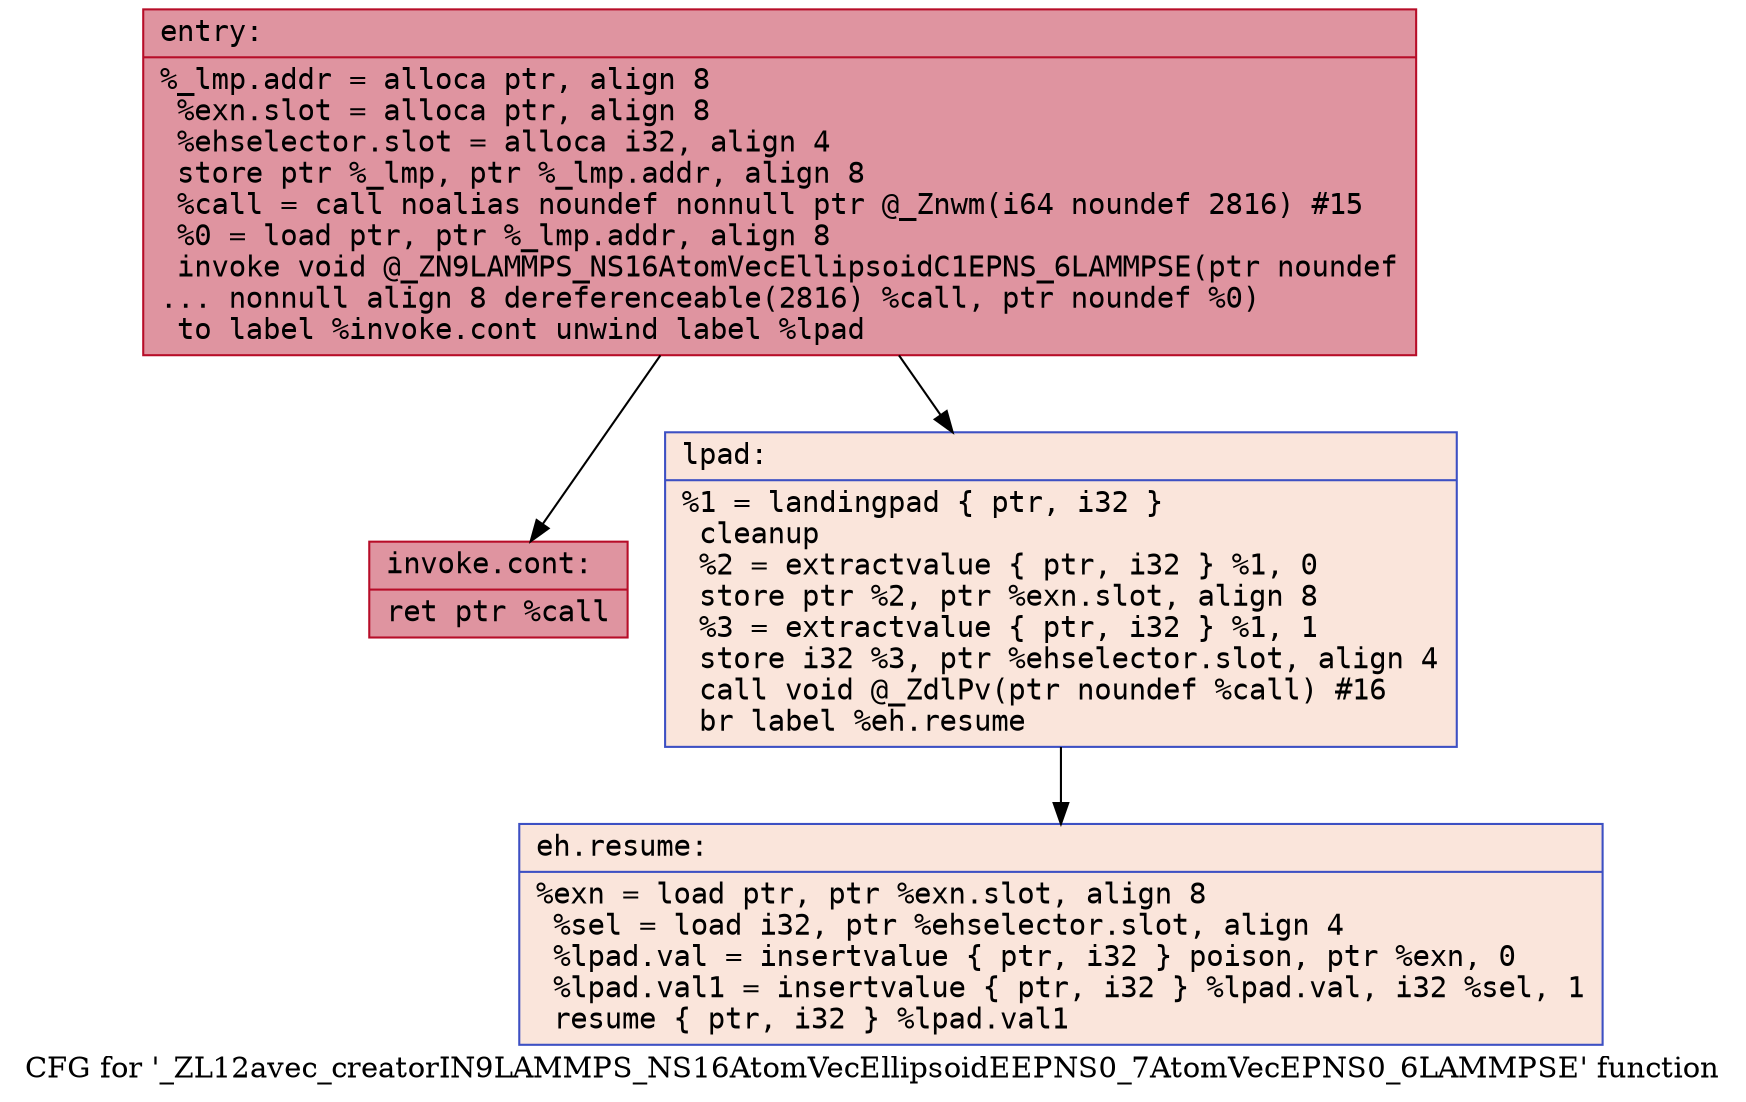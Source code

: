 digraph "CFG for '_ZL12avec_creatorIN9LAMMPS_NS16AtomVecEllipsoidEEPNS0_7AtomVecEPNS0_6LAMMPSE' function" {
	label="CFG for '_ZL12avec_creatorIN9LAMMPS_NS16AtomVecEllipsoidEEPNS0_7AtomVecEPNS0_6LAMMPSE' function";

	Node0x55aea8d016e0 [shape=record,color="#b70d28ff", style=filled, fillcolor="#b70d2870" fontname="Courier",label="{entry:\l|  %_lmp.addr = alloca ptr, align 8\l  %exn.slot = alloca ptr, align 8\l  %ehselector.slot = alloca i32, align 4\l  store ptr %_lmp, ptr %_lmp.addr, align 8\l  %call = call noalias noundef nonnull ptr @_Znwm(i64 noundef 2816) #15\l  %0 = load ptr, ptr %_lmp.addr, align 8\l  invoke void @_ZN9LAMMPS_NS16AtomVecEllipsoidC1EPNS_6LAMMPSE(ptr noundef\l... nonnull align 8 dereferenceable(2816) %call, ptr noundef %0)\l          to label %invoke.cont unwind label %lpad\l}"];
	Node0x55aea8d016e0 -> Node0x55aea8d01b20[tooltip="entry -> invoke.cont\nProbability 100.00%" ];
	Node0x55aea8d016e0 -> Node0x55aea8d01ba0[tooltip="entry -> lpad\nProbability 0.00%" ];
	Node0x55aea8d01b20 [shape=record,color="#b70d28ff", style=filled, fillcolor="#b70d2870" fontname="Courier",label="{invoke.cont:\l|  ret ptr %call\l}"];
	Node0x55aea8d01ba0 [shape=record,color="#3d50c3ff", style=filled, fillcolor="#f4c5ad70" fontname="Courier",label="{lpad:\l|  %1 = landingpad \{ ptr, i32 \}\l          cleanup\l  %2 = extractvalue \{ ptr, i32 \} %1, 0\l  store ptr %2, ptr %exn.slot, align 8\l  %3 = extractvalue \{ ptr, i32 \} %1, 1\l  store i32 %3, ptr %ehselector.slot, align 4\l  call void @_ZdlPv(ptr noundef %call) #16\l  br label %eh.resume\l}"];
	Node0x55aea8d01ba0 -> Node0x55aea8d022d0[tooltip="lpad -> eh.resume\nProbability 100.00%" ];
	Node0x55aea8d022d0 [shape=record,color="#3d50c3ff", style=filled, fillcolor="#f4c5ad70" fontname="Courier",label="{eh.resume:\l|  %exn = load ptr, ptr %exn.slot, align 8\l  %sel = load i32, ptr %ehselector.slot, align 4\l  %lpad.val = insertvalue \{ ptr, i32 \} poison, ptr %exn, 0\l  %lpad.val1 = insertvalue \{ ptr, i32 \} %lpad.val, i32 %sel, 1\l  resume \{ ptr, i32 \} %lpad.val1\l}"];
}
